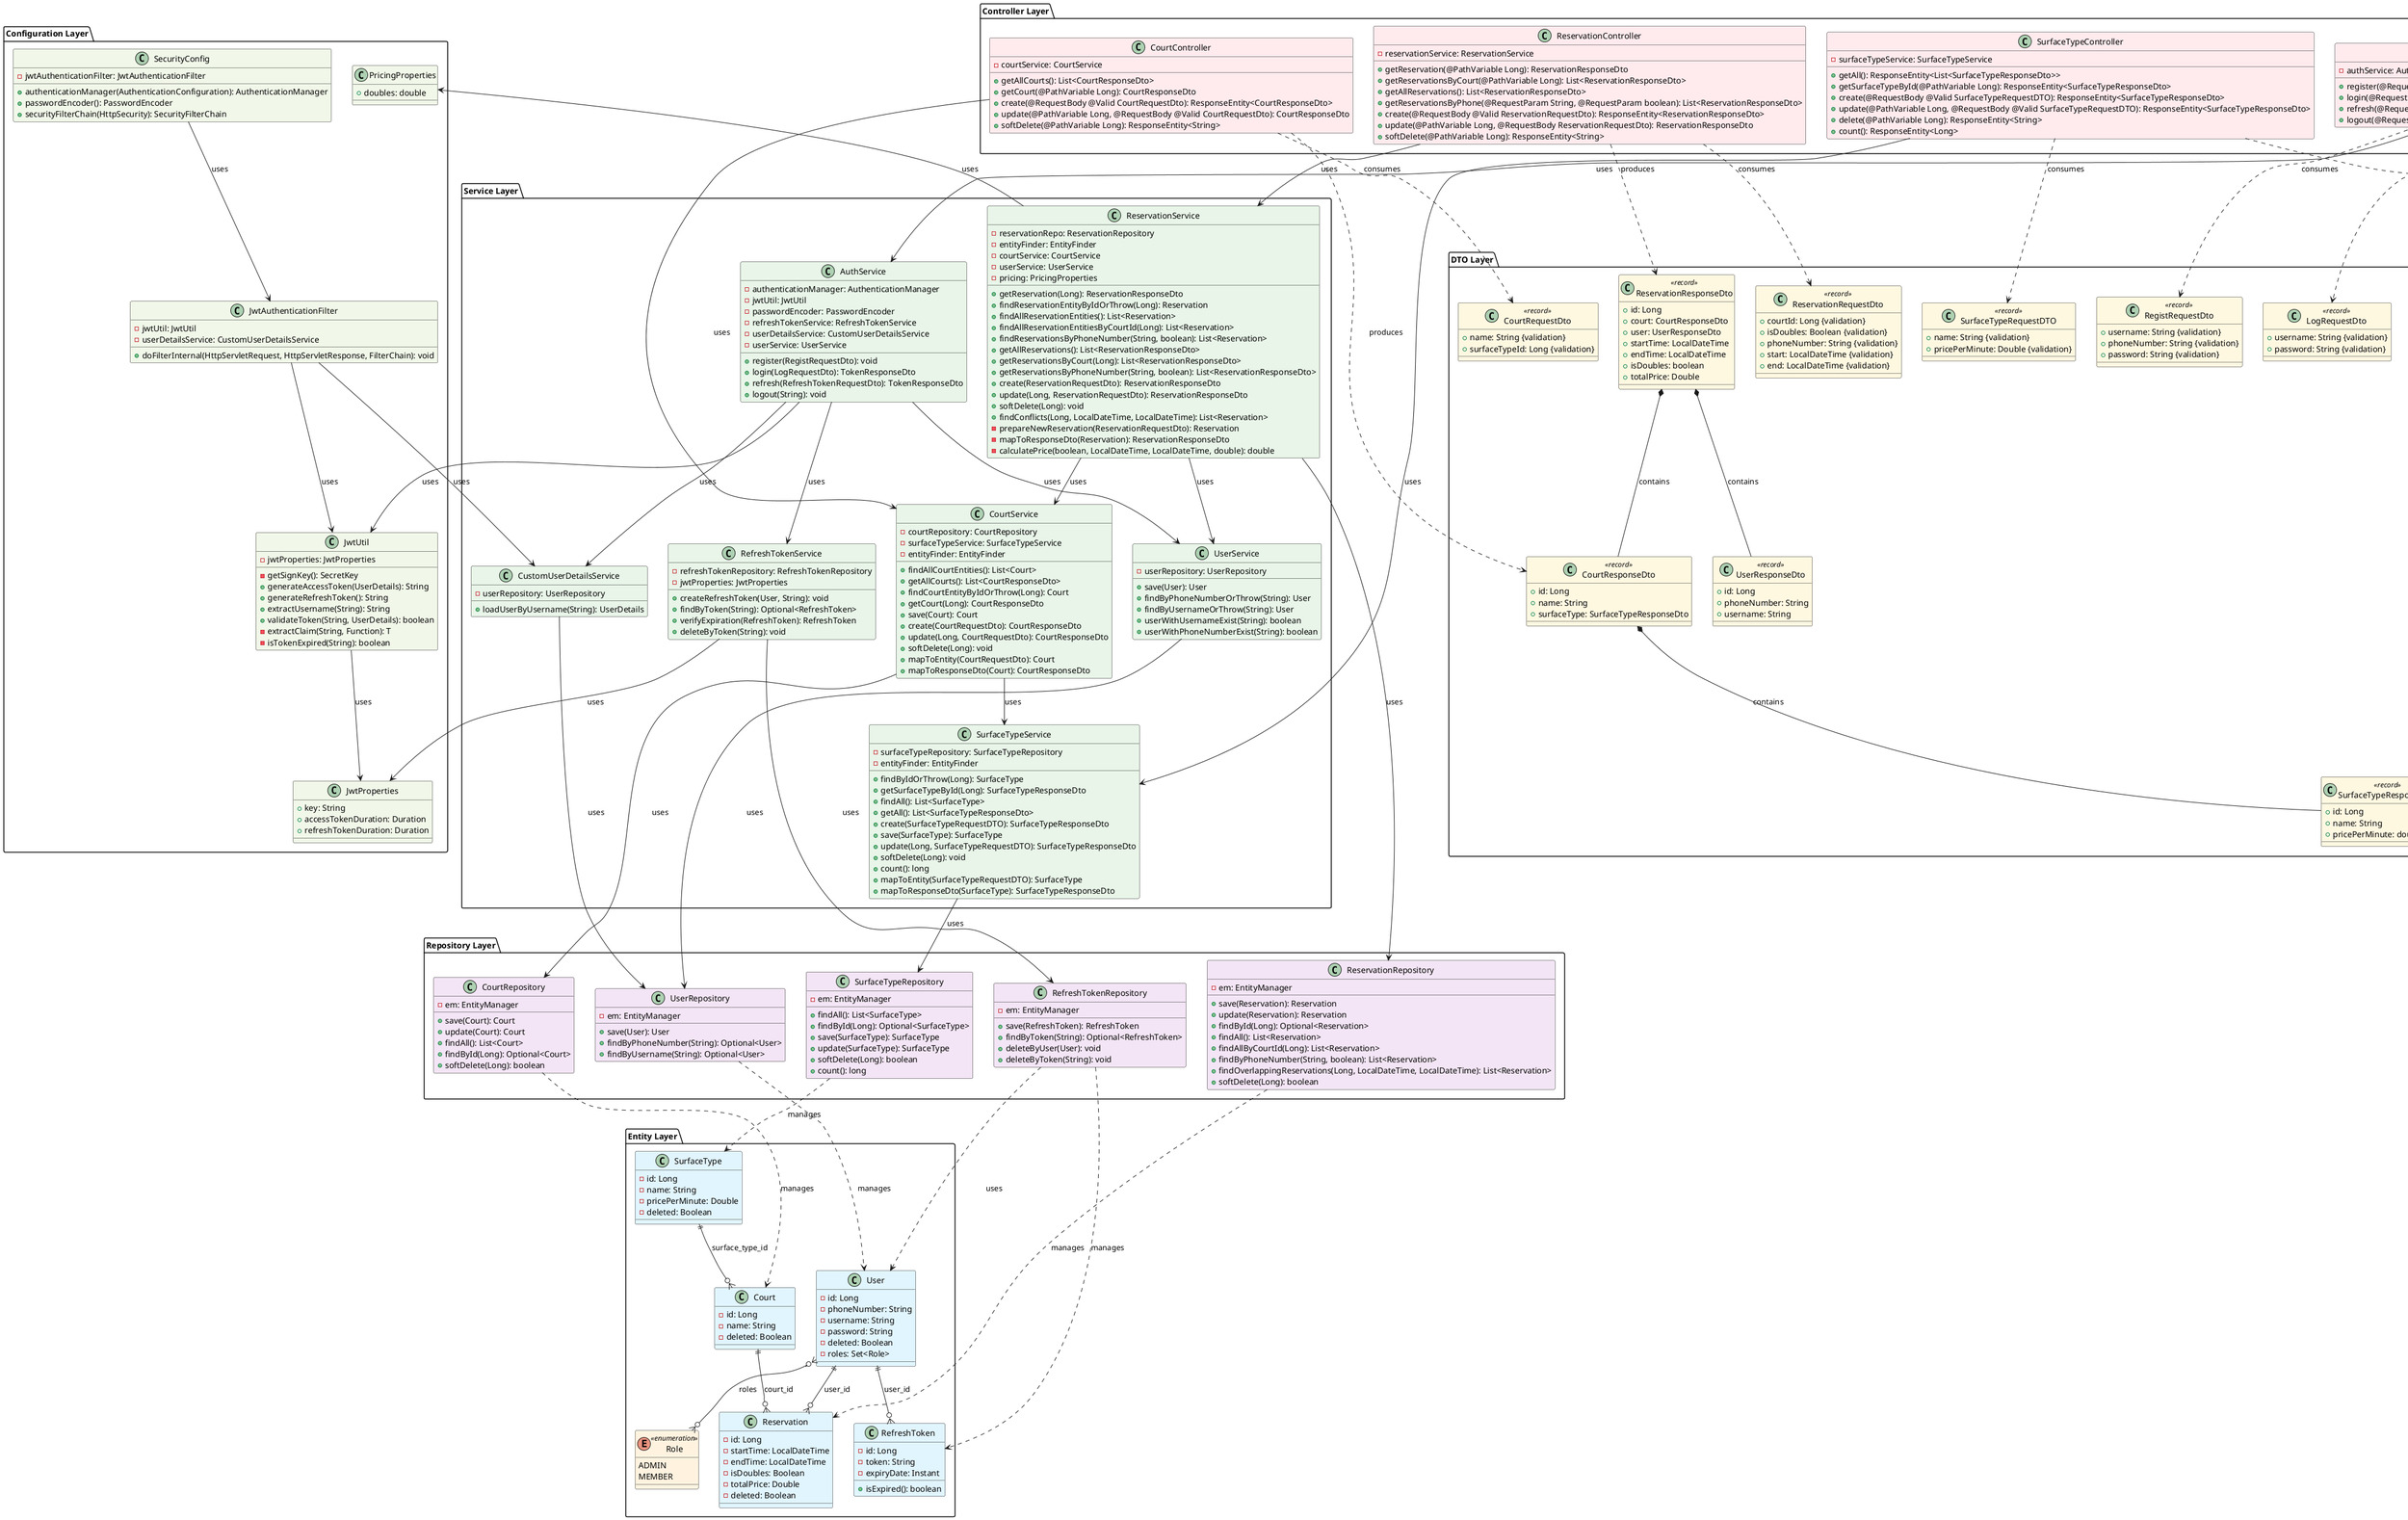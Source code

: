 @startuml Tennis Club Entity, Repository, Service, DTO, and Controller Layer

!define ENTITY_COLOR #E1F5FE
!define ENUM_COLOR #FFF3E0
!define REPOSITORY_COLOR #F3E5F5
!define SERVICE_COLOR #E8F5E8
!define DTO_COLOR #FFF8E1
!define CONTROLLER_COLOR #FFEBEE
!define CONFIG_COLOR #F1F8E9

package "Configuration Layer" {

  class SecurityConfig CONFIG_COLOR {
    - jwtAuthenticationFilter: JwtAuthenticationFilter
    + authenticationManager(AuthenticationConfiguration): AuthenticationManager
    + passwordEncoder(): PasswordEncoder
    + securityFilterChain(HttpSecurity): SecurityFilterChain
  }

  class JwtProperties CONFIG_COLOR {
    + key: String
    + accessTokenDuration: Duration
    + refreshTokenDuration: Duration
  }

  class PricingProperties CONFIG_COLOR {
    + doubles: double
  }

  class JwtUtil CONFIG_COLOR {
    - jwtProperties: JwtProperties
    - getSignKey(): SecretKey
    + generateAccessToken(UserDetails): String
    + generateRefreshToken(): String
    + extractUsername(String): String
    + validateToken(String, UserDetails): boolean
    - extractClaim(String, Function): T
    - isTokenExpired(String): boolean
  }

  class JwtAuthenticationFilter CONFIG_COLOR {
    - jwtUtil: JwtUtil
    - userDetailsService: CustomUserDetailsService
    + doFilterInternal(HttpServletRequest, HttpServletResponse, FilterChain): void
  }

}

package "Controller Layer" {

  class AuthController CONTROLLER_COLOR {
    - authService: AuthService
    + register(@RequestBody @Valid RegistRequestDto): ResponseEntity<String>
    + login(@RequestBody @Valid LogRequestDto): ResponseEntity<TokenResponseDto>
    + refresh(@RequestBody @Valid RefreshTokenRequestDto): ResponseEntity<TokenResponseDto>
    + logout(@RequestBody @Valid RefreshTokenRequestDto): ResponseEntity<String>
  }

  class CourtController CONTROLLER_COLOR {
    - courtService: CourtService
    + getAllCourts(): List<CourtResponseDto>
    + getCourt(@PathVariable Long): CourtResponseDto
    + create(@RequestBody @Valid CourtRequestDto): ResponseEntity<CourtResponseDto>
    + update(@PathVariable Long, @RequestBody @Valid CourtRequestDto): CourtResponseDto
    + softDelete(@PathVariable Long): ResponseEntity<String>
  }

  class ReservationController CONTROLLER_COLOR {
    - reservationService: ReservationService
    + getReservation(@PathVariable Long): ReservationResponseDto
    + getReservationsByCourt(@PathVariable Long): List<ReservationResponseDto>
    + getAllReservations(): List<ReservationResponseDto>
    + getReservationsByPhone(@RequestParam String, @RequestParam boolean): List<ReservationResponseDto>
    + create(@RequestBody @Valid ReservationRequestDto): ResponseEntity<ReservationResponseDto>
    + update(@PathVariable Long, @RequestBody ReservationRequestDto): ReservationResponseDto
    + softDelete(@PathVariable Long): ResponseEntity<String>
  }

  class SurfaceTypeController CONTROLLER_COLOR {
    - surfaceTypeService: SurfaceTypeService
    + getAll(): ResponseEntity<List<SurfaceTypeResponseDto>>
    + getSurfaceTypeById(@PathVariable Long): ResponseEntity<SurfaceTypeResponseDto>
    + create(@RequestBody @Valid SurfaceTypeRequestDTO): ResponseEntity<SurfaceTypeResponseDto>
    + update(@PathVariable Long, @RequestBody @Valid SurfaceTypeRequestDTO): ResponseEntity<SurfaceTypeResponseDto>
    + delete(@PathVariable Long): ResponseEntity<String>
    + count(): ResponseEntity<Long>
  }

}

package "Entity Layer" {

  enum Role <<enumeration>> ENUM_COLOR {
    ADMIN
    MEMBER
  }

  class User ENTITY_COLOR {
    - id: Long
    - phoneNumber: String
    - username: String
    - password: String
    - deleted: Boolean
    - roles: Set<Role>
  }

  class RefreshToken ENTITY_COLOR {
    - id: Long
    - token: String
    - expiryDate: Instant
    + isExpired(): boolean
  }

  class SurfaceType ENTITY_COLOR {
    - id: Long
    - name: String
    - pricePerMinute: Double
    - deleted: Boolean
  }

  class Court ENTITY_COLOR {
    - id: Long
    - name: String
    - deleted: Boolean
  }

  class Reservation ENTITY_COLOR {
    - id: Long
    - startTime: LocalDateTime
    - endTime: LocalDateTime
    - isDoubles: Boolean
    - totalPrice: Double
    - deleted: Boolean
  }

}

package "Repository Layer" {

  class UserRepository REPOSITORY_COLOR {
    - em: EntityManager
    + save(User): User
    + findByPhoneNumber(String): Optional<User>
    + findByUsername(String): Optional<User>
  }

  class RefreshTokenRepository REPOSITORY_COLOR {
    - em: EntityManager
    + save(RefreshToken): RefreshToken
    + findByToken(String): Optional<RefreshToken>
    + deleteByUser(User): void
    + deleteByToken(String): void
  }

  class SurfaceTypeRepository REPOSITORY_COLOR {
    - em: EntityManager
    + findAll(): List<SurfaceType>
    + findById(Long): Optional<SurfaceType>
    + save(SurfaceType): SurfaceType
    + update(SurfaceType): SurfaceType
    + softDelete(Long): boolean
    + count(): long
  }

  class CourtRepository REPOSITORY_COLOR {
    - em: EntityManager
    + save(Court): Court
    + update(Court): Court
    + findAll(): List<Court>
    + findById(Long): Optional<Court>
    + softDelete(Long): boolean
  }

  class ReservationRepository REPOSITORY_COLOR {
    - em: EntityManager
    + save(Reservation): Reservation
    + update(Reservation): Reservation
    + findById(Long): Optional<Reservation>
    + findAll(): List<Reservation>
    + findAllByCourtId(Long): List<Reservation>
    + findByPhoneNumber(String, boolean): List<Reservation>
    + findOverlappingReservations(Long, LocalDateTime, LocalDateTime): List<Reservation>
    + softDelete(Long): boolean
  }

}

package "Service Layer" {

  class UserService SERVICE_COLOR {
    - userRepository: UserRepository
    + save(User): User
    + findByPhoneNumberOrThrow(String): User
    + findByUsernameOrThrow(String): User
    + userWithUsernameExist(String): boolean
    + userWithPhoneNumberExist(String): boolean
  }

  class CustomUserDetailsService SERVICE_COLOR {
    - userRepository: UserRepository
    + loadUserByUsername(String): UserDetails
  }

  class RefreshTokenService SERVICE_COLOR {
    - refreshTokenRepository: RefreshTokenRepository
    - jwtProperties: JwtProperties
    + createRefreshToken(User, String): void
    + findByToken(String): Optional<RefreshToken>
    + verifyExpiration(RefreshToken): RefreshToken
    + deleteByToken(String): void
  }

  class SurfaceTypeService SERVICE_COLOR {
    - surfaceTypeRepository: SurfaceTypeRepository
    - entityFinder: EntityFinder
    + findByIdOrThrow(Long): SurfaceType
    + getSurfaceTypeById(Long): SurfaceTypeResponseDto
    + findAll(): List<SurfaceType>
    + getAll(): List<SurfaceTypeResponseDto>
    + create(SurfaceTypeRequestDTO): SurfaceTypeResponseDto
    + save(SurfaceType): SurfaceType
    + update(Long, SurfaceTypeRequestDTO): SurfaceTypeResponseDto
    + softDelete(Long): void
    + count(): long
    + mapToEntity(SurfaceTypeRequestDTO): SurfaceType
    + mapToResponseDto(SurfaceType): SurfaceTypeResponseDto
  }

  class CourtService SERVICE_COLOR {
    - courtRepository: CourtRepository
    - surfaceTypeService: SurfaceTypeService
    - entityFinder: EntityFinder
    + findAllCourtEntities(): List<Court>
    + getAllCourts(): List<CourtResponseDto>
    + findCourtEntityByIdOrThrow(Long): Court
    + getCourt(Long): CourtResponseDto
    + save(Court): Court
    + create(CourtRequestDto): CourtResponseDto
    + update(Long, CourtRequestDto): CourtResponseDto
    + softDelete(Long): void
    + mapToEntity(CourtRequestDto): Court
    + mapToResponseDto(Court): CourtResponseDto
  }

  class ReservationService SERVICE_COLOR {
    - reservationRepo: ReservationRepository
    - entityFinder: EntityFinder
    - courtService: CourtService
    - userService: UserService
    - pricing: PricingProperties
    + getReservation(Long): ReservationResponseDto
    + findReservationEntityByIdOrThrow(Long): Reservation
    + findAllReservationEntities(): List<Reservation>
    + findAllReservationEntitiesByCourtId(Long): List<Reservation>
    + findReservationsByPhoneNumber(String, boolean): List<Reservation>
    + getAllReservations(): List<ReservationResponseDto>
    + getReservationsByCourt(Long): List<ReservationResponseDto>
    + getReservationsByPhoneNumber(String, boolean): List<ReservationResponseDto>
    + create(ReservationRequestDto): ReservationResponseDto
    + update(Long, ReservationRequestDto): ReservationResponseDto
    + softDelete(Long): void
    + findConflicts(Long, LocalDateTime, LocalDateTime): List<Reservation>
    - prepareNewReservation(ReservationRequestDto): Reservation
    - mapToResponseDto(Reservation): ReservationResponseDto
    - calculatePrice(boolean, LocalDateTime, LocalDateTime, double): double
  }

  class AuthService SERVICE_COLOR {
    - authenticationManager: AuthenticationManager
    - jwtUtil: JwtUtil
    - passwordEncoder: PasswordEncoder
    - refreshTokenService: RefreshTokenService
    - userDetailsService: CustomUserDetailsService
    - userService: UserService
    + register(RegistRequestDto): void
    + login(LogRequestDto): TokenResponseDto
    + refresh(RefreshTokenRequestDto): TokenResponseDto
    + logout(String): void
  }

}

package "DTO Layer" {

  class UserResponseDto <<record>> DTO_COLOR {
    + id: Long
    + phoneNumber: String
    + username: String
  }

  class SurfaceTypeRequestDTO <<record>> DTO_COLOR {
    + name: String {validation}
    + pricePerMinute: Double {validation}
  }

  class SurfaceTypeResponseDto <<record>> DTO_COLOR {
    + id: Long
    + name: String
    + pricePerMinute: double
  }

  class CourtRequestDto <<record>> DTO_COLOR {
    + name: String {validation}
    + surfaceTypeId: Long {validation}
  }

  class CourtResponseDto <<record>> DTO_COLOR {
    + id: Long
    + name: String
    + surfaceType: SurfaceTypeResponseDto
  }

  class ReservationRequestDto <<record>> DTO_COLOR {
    + courtId: Long {validation}
    + isDoubles: Boolean {validation}
    + phoneNumber: String {validation}
    + start: LocalDateTime {validation}
    + end: LocalDateTime {validation}
  }

  class ReservationResponseDto <<record>> DTO_COLOR {
    + id: Long
    + court: CourtResponseDto
    + user: UserResponseDto
    + startTime: LocalDateTime
    + endTime: LocalDateTime
    + isDoubles: boolean
    + totalPrice: Double
  }

  class RegistRequestDto <<record>> DTO_COLOR {
    + username: String {validation}
    + phoneNumber: String {validation}
    + password: String {validation}
  }

  class LogRequestDto <<record>> DTO_COLOR {
    + username: String {validation}
    + password: String {validation}
  }

  class RefreshTokenRequestDto <<record>> DTO_COLOR {
    + refreshToken: String {validation}
  }

  class TokenResponseDto <<record>> DTO_COLOR {
    + accessToken: String
    + refreshToken: String
  }

}

' Entity Relationships
User ||--o{ RefreshToken : "user_id"
User ||--o{ Reservation : "user_id"
SurfaceType ||--o{ Court : "surface_type_id"
Court ||--o{ Reservation : "court_id"
User }o--o{ Role : "roles"

' Repository Dependencies
UserRepository ..> User : "manages"
RefreshTokenRepository ..> RefreshToken : "manages"
RefreshTokenRepository ..> User : "uses"
SurfaceTypeRepository ..> SurfaceType : "manages"
CourtRepository ..> Court : "manages"
ReservationRepository ..> Reservation : "manages"

' Service Dependencies
UserService --> UserRepository : "uses"
CustomUserDetailsService --> UserRepository : "uses"
RefreshTokenService --> RefreshTokenRepository : "uses"
SurfaceTypeService --> SurfaceTypeRepository : "uses"
CourtService --> CourtRepository : "uses"
CourtService --> SurfaceTypeService : "uses"
ReservationService --> ReservationRepository : "uses"
ReservationService --> CourtService : "uses"
ReservationService --> UserService : "uses"
AuthService --> RefreshTokenService : "uses"
AuthService --> CustomUserDetailsService : "uses"
AuthService --> UserService : "uses"

' Configuration Dependencies
SecurityConfig --> JwtAuthenticationFilter : "uses"
JwtAuthenticationFilter --> JwtUtil : "uses"
JwtAuthenticationFilter --> CustomUserDetailsService : "uses"
RefreshTokenService --> JwtProperties : "uses"
ReservationService --> PricingProperties : "uses"
JwtUtil --> JwtProperties : "uses"
AuthService --> JwtUtil : "uses"

' Controller Dependencies
AuthController --> AuthService : "uses"
CourtController --> CourtService : "uses"
ReservationController --> ReservationService : "uses"
SurfaceTypeController --> SurfaceTypeService : "uses"

' DTO Relationships and Usage
CourtResponseDto *-- SurfaceTypeResponseDto : "contains"
ReservationResponseDto *-- CourtResponseDto : "contains"
ReservationResponseDto *-- UserResponseDto : "contains"

/' commented out for better readability
' Service to DTO Dependencies
CourtService ..> CourtRequestDto : "consumes"
CourtService ..> CourtResponseDto : "produces"
ReservationService ..> ReservationRequestDto : "consumes"
ReservationService ..> ReservationResponseDto : "produces"
AuthService ..> RegistRequestDto : "consumes"
AuthService ..> LogRequestDto : "consumes"
AuthService ..> RefreshTokenRequestDto : "consumes"
AuthService ..> TokenResponseDto : "produces"
'/

' Controller to DTO Dependencies
AuthController ..> RegistRequestDto : "consumes"
AuthController ..> LogRequestDto : "consumes"
AuthController ..> RefreshTokenRequestDto : "consumes"
AuthController ..> TokenResponseDto : "produces"
CourtController ..> CourtRequestDto : "consumes"
CourtController ..> CourtResponseDto : "produces"
ReservationController ..> ReservationRequestDto : "consumes"
ReservationController ..> ReservationResponseDto : "produces"
SurfaceTypeController ..> SurfaceTypeRequestDTO : "consumes"
SurfaceTypeController ..> SurfaceTypeResponseDto : "produces"

@enduml